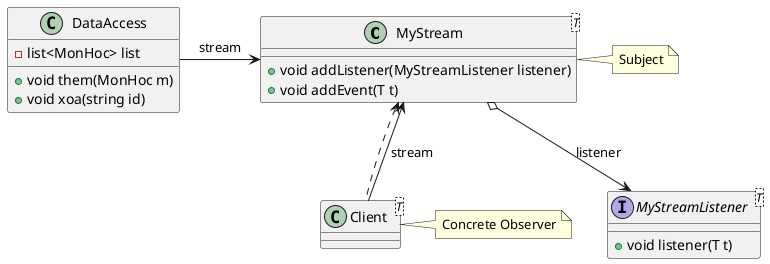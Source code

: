 @startuml
'https://plantuml.com/class-diagram

class MyStream<T>{
 + void addListener(MyStreamListener listener)
 + void addEvent(T t)
}

class Client<T>

interface MyStreamListener<T>{
    + void listener(T t)
}


class DataAccess{
    - list<MonHoc> list
    + void them(MonHoc m)
    + void xoa(string id)
}
MyStream <.. Client
MyStream o--> MyStreamListener:listener
Client --> MyStream:stream

DataAccess -> MyStream : stream

note right of MyStream
    Subject
end note

note right of Client
    Concrete Observer
end note
@enduml